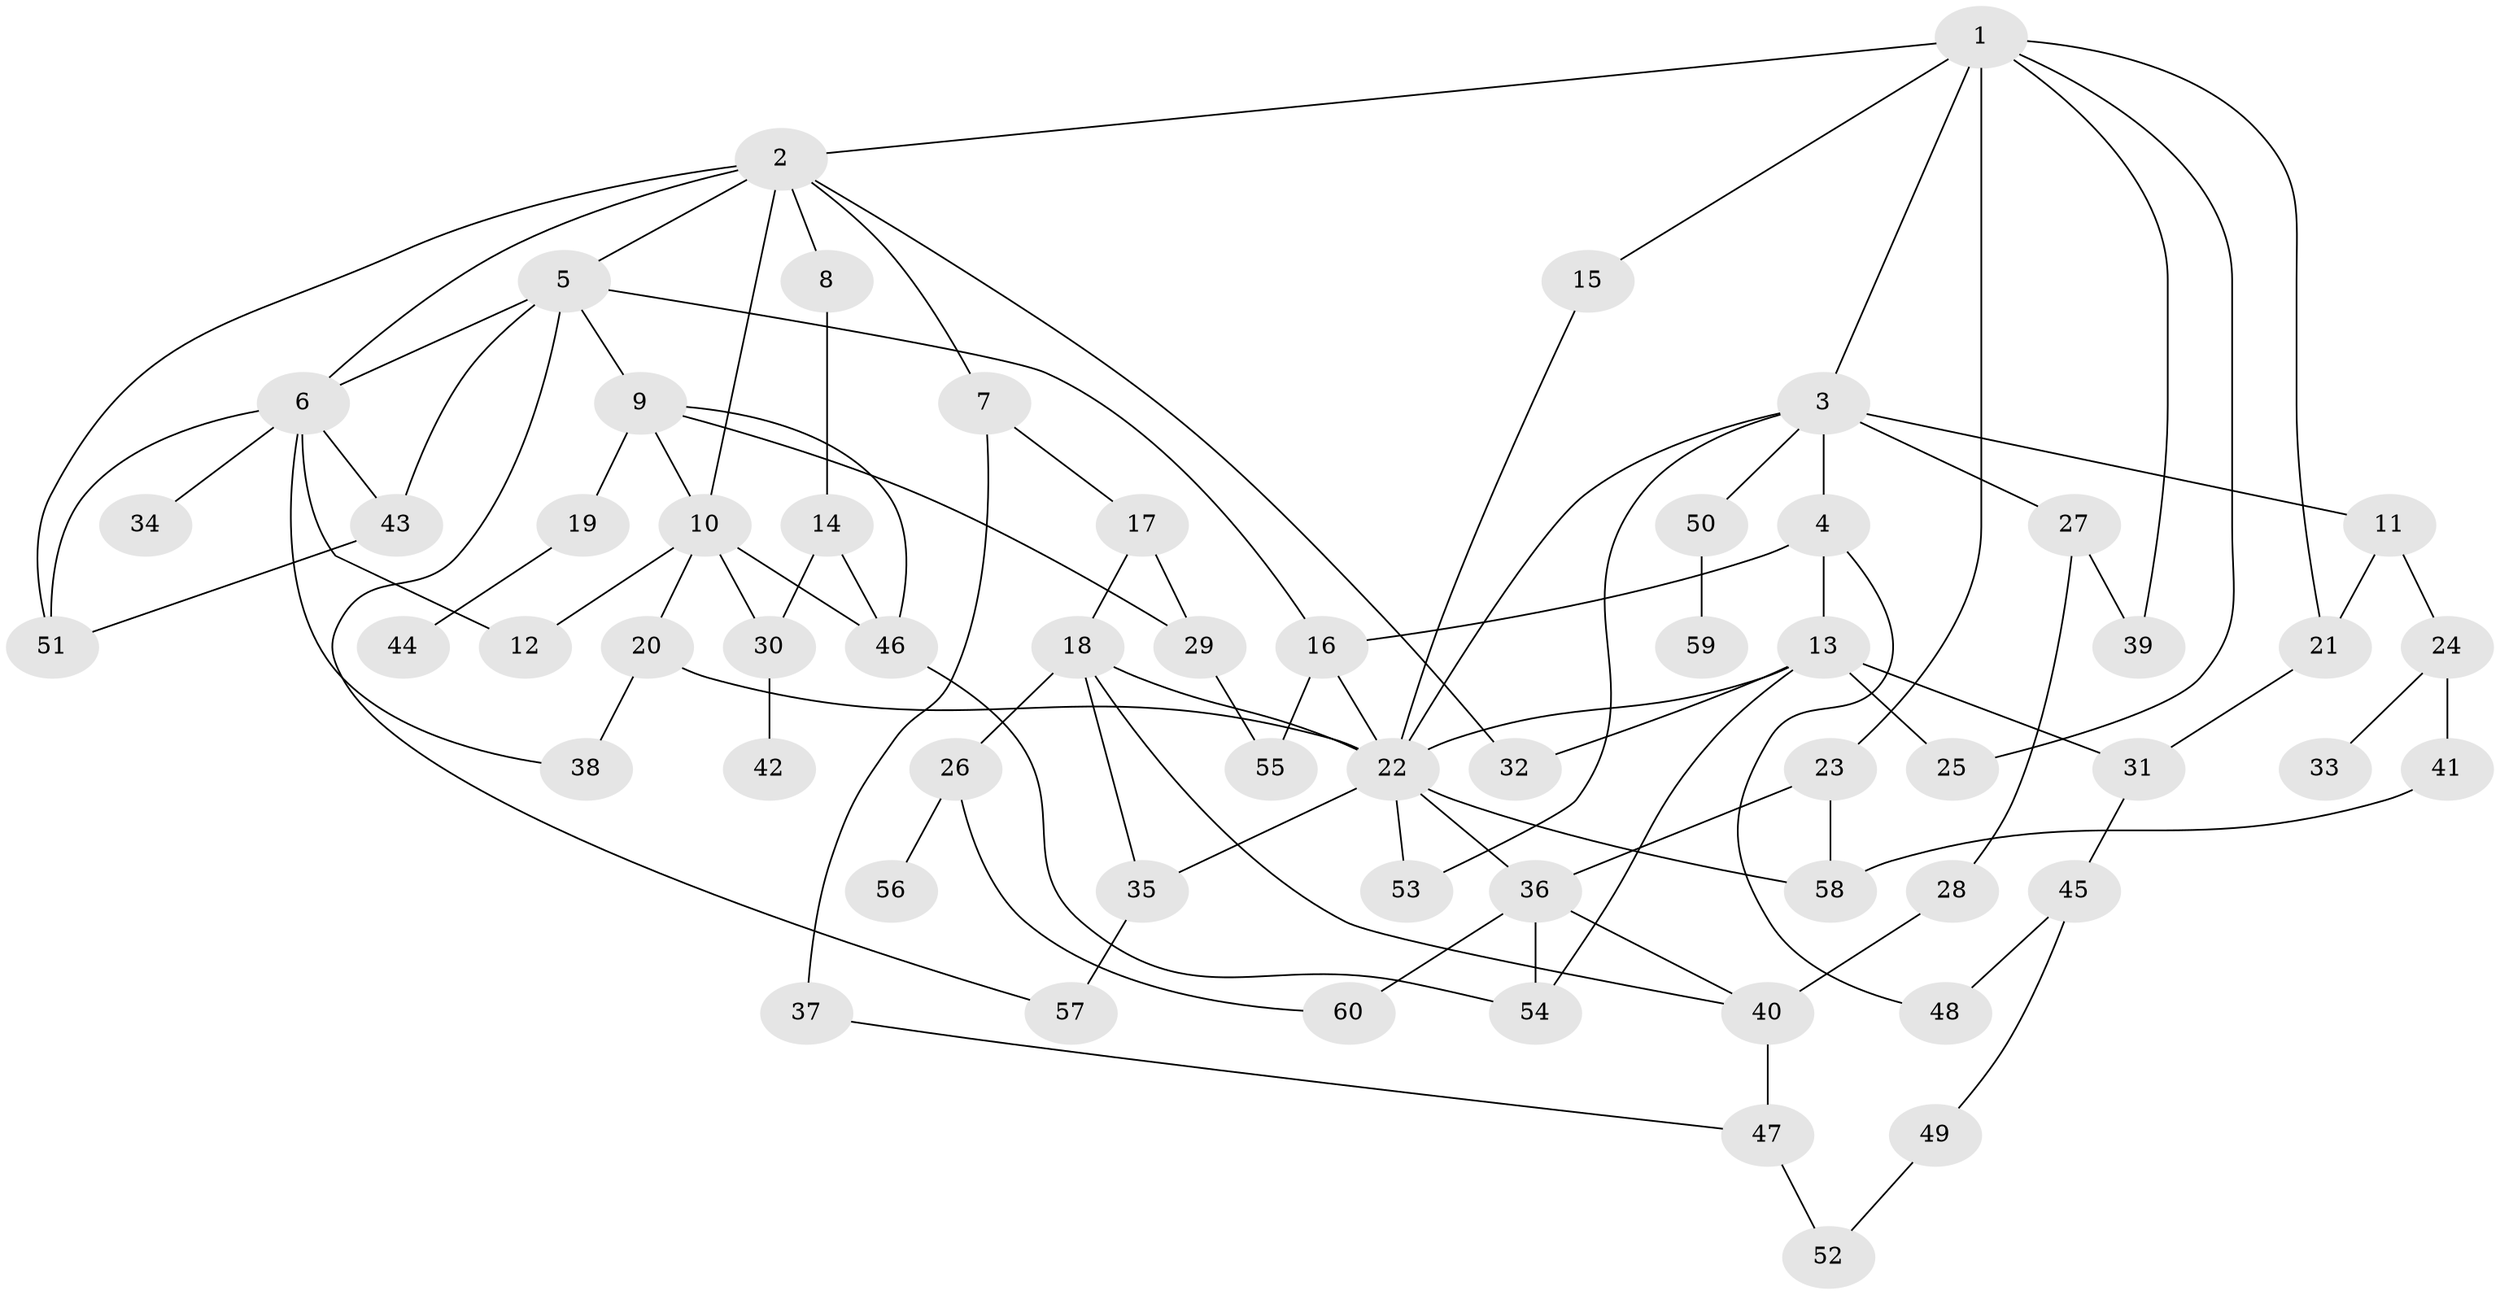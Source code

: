 // original degree distribution, {7: 0.020202020202020204, 8: 0.010101010101010102, 4: 0.13131313131313133, 6: 0.030303030303030304, 5: 0.06060606060606061, 2: 0.3434343434343434, 3: 0.23232323232323232, 1: 0.1717171717171717}
// Generated by graph-tools (version 1.1) at 2025/49/03/04/25 22:49:14]
// undirected, 60 vertices, 96 edges
graph export_dot {
  node [color=gray90,style=filled];
  1;
  2;
  3;
  4;
  5;
  6;
  7;
  8;
  9;
  10;
  11;
  12;
  13;
  14;
  15;
  16;
  17;
  18;
  19;
  20;
  21;
  22;
  23;
  24;
  25;
  26;
  27;
  28;
  29;
  30;
  31;
  32;
  33;
  34;
  35;
  36;
  37;
  38;
  39;
  40;
  41;
  42;
  43;
  44;
  45;
  46;
  47;
  48;
  49;
  50;
  51;
  52;
  53;
  54;
  55;
  56;
  57;
  58;
  59;
  60;
  1 -- 2 [weight=1.0];
  1 -- 3 [weight=1.0];
  1 -- 15 [weight=1.0];
  1 -- 21 [weight=1.0];
  1 -- 23 [weight=1.0];
  1 -- 25 [weight=1.0];
  1 -- 39 [weight=1.0];
  2 -- 5 [weight=1.0];
  2 -- 6 [weight=1.0];
  2 -- 7 [weight=1.0];
  2 -- 8 [weight=1.0];
  2 -- 10 [weight=1.0];
  2 -- 32 [weight=1.0];
  2 -- 51 [weight=1.0];
  3 -- 4 [weight=1.0];
  3 -- 11 [weight=1.0];
  3 -- 22 [weight=1.0];
  3 -- 27 [weight=1.0];
  3 -- 50 [weight=1.0];
  3 -- 53 [weight=1.0];
  4 -- 13 [weight=1.0];
  4 -- 16 [weight=1.0];
  4 -- 48 [weight=1.0];
  5 -- 6 [weight=1.0];
  5 -- 9 [weight=1.0];
  5 -- 16 [weight=1.0];
  5 -- 43 [weight=1.0];
  5 -- 57 [weight=1.0];
  6 -- 12 [weight=2.0];
  6 -- 34 [weight=1.0];
  6 -- 38 [weight=1.0];
  6 -- 43 [weight=1.0];
  6 -- 51 [weight=1.0];
  7 -- 17 [weight=1.0];
  7 -- 37 [weight=1.0];
  8 -- 14 [weight=1.0];
  9 -- 10 [weight=1.0];
  9 -- 19 [weight=1.0];
  9 -- 29 [weight=1.0];
  9 -- 46 [weight=1.0];
  10 -- 12 [weight=1.0];
  10 -- 20 [weight=2.0];
  10 -- 30 [weight=1.0];
  10 -- 46 [weight=1.0];
  11 -- 21 [weight=1.0];
  11 -- 24 [weight=1.0];
  13 -- 22 [weight=1.0];
  13 -- 25 [weight=1.0];
  13 -- 31 [weight=1.0];
  13 -- 32 [weight=1.0];
  13 -- 54 [weight=1.0];
  14 -- 30 [weight=1.0];
  14 -- 46 [weight=1.0];
  15 -- 22 [weight=1.0];
  16 -- 22 [weight=1.0];
  16 -- 55 [weight=1.0];
  17 -- 18 [weight=1.0];
  17 -- 29 [weight=1.0];
  18 -- 22 [weight=1.0];
  18 -- 26 [weight=1.0];
  18 -- 35 [weight=1.0];
  18 -- 40 [weight=1.0];
  19 -- 44 [weight=1.0];
  20 -- 22 [weight=1.0];
  20 -- 38 [weight=1.0];
  21 -- 31 [weight=1.0];
  22 -- 35 [weight=1.0];
  22 -- 36 [weight=1.0];
  22 -- 53 [weight=1.0];
  22 -- 58 [weight=1.0];
  23 -- 36 [weight=1.0];
  23 -- 58 [weight=1.0];
  24 -- 33 [weight=1.0];
  24 -- 41 [weight=1.0];
  26 -- 56 [weight=1.0];
  26 -- 60 [weight=1.0];
  27 -- 28 [weight=1.0];
  27 -- 39 [weight=1.0];
  28 -- 40 [weight=2.0];
  29 -- 55 [weight=1.0];
  30 -- 42 [weight=1.0];
  31 -- 45 [weight=1.0];
  35 -- 57 [weight=1.0];
  36 -- 40 [weight=1.0];
  36 -- 54 [weight=1.0];
  36 -- 60 [weight=1.0];
  37 -- 47 [weight=1.0];
  40 -- 47 [weight=1.0];
  41 -- 58 [weight=1.0];
  43 -- 51 [weight=1.0];
  45 -- 48 [weight=1.0];
  45 -- 49 [weight=1.0];
  46 -- 54 [weight=1.0];
  47 -- 52 [weight=1.0];
  49 -- 52 [weight=1.0];
  50 -- 59 [weight=1.0];
}
